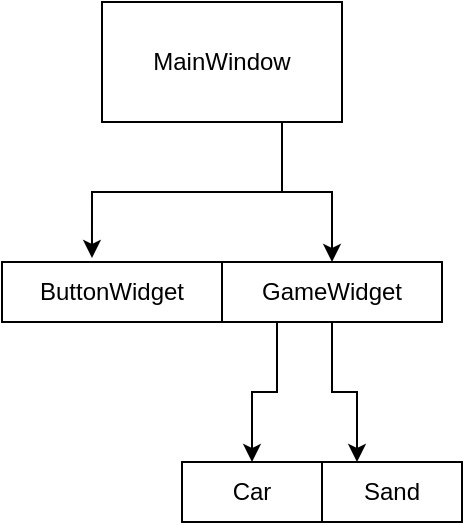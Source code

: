 <mxfile version="16.5.6" type="device"><diagram id="bE9uj-B_Ps83NKZLbxeA" name="Page-1"><mxGraphModel dx="730" dy="1144" grid="1" gridSize="10" guides="1" tooltips="1" connect="1" arrows="1" fold="1" page="0" pageScale="1" pageWidth="850" pageHeight="1100" math="0" shadow="0"><root><mxCell id="0"/><mxCell id="1" parent="0"/><mxCell id="tYqLbTy8Bd4rN98ayMTu-8" style="edgeStyle=orthogonalEdgeStyle;rounded=0;orthogonalLoop=1;jettySize=auto;html=1;exitX=0.75;exitY=1;exitDx=0;exitDy=0;entryX=0.409;entryY=-0.067;entryDx=0;entryDy=0;entryPerimeter=0;" edge="1" parent="1" source="tYqLbTy8Bd4rN98ayMTu-1" target="tYqLbTy8Bd4rN98ayMTu-4"><mxGeometry relative="1" as="geometry"/></mxCell><mxCell id="tYqLbTy8Bd4rN98ayMTu-9" style="edgeStyle=orthogonalEdgeStyle;rounded=0;orthogonalLoop=1;jettySize=auto;html=1;exitX=0.75;exitY=1;exitDx=0;exitDy=0;" edge="1" parent="1" source="tYqLbTy8Bd4rN98ayMTu-1" target="tYqLbTy8Bd4rN98ayMTu-5"><mxGeometry relative="1" as="geometry"/></mxCell><mxCell id="tYqLbTy8Bd4rN98ayMTu-1" value="MainWindow" style="rounded=0;whiteSpace=wrap;html=1;" vertex="1" parent="1"><mxGeometry x="90" y="150" width="120" height="60" as="geometry"/></mxCell><mxCell id="tYqLbTy8Bd4rN98ayMTu-2" value="Car" style="rounded=0;whiteSpace=wrap;html=1;" vertex="1" parent="1"><mxGeometry x="130" y="380" width="70" height="30" as="geometry"/></mxCell><mxCell id="tYqLbTy8Bd4rN98ayMTu-3" value="Sand" style="rounded=0;whiteSpace=wrap;html=1;" vertex="1" parent="1"><mxGeometry x="200" y="380" width="70" height="30" as="geometry"/></mxCell><mxCell id="tYqLbTy8Bd4rN98ayMTu-4" value="ButtonWidget" style="rounded=0;whiteSpace=wrap;html=1;" vertex="1" parent="1"><mxGeometry x="40" y="280" width="110" height="30" as="geometry"/></mxCell><mxCell id="tYqLbTy8Bd4rN98ayMTu-10" style="edgeStyle=orthogonalEdgeStyle;rounded=0;orthogonalLoop=1;jettySize=auto;html=1;exitX=0.25;exitY=1;exitDx=0;exitDy=0;" edge="1" parent="1" source="tYqLbTy8Bd4rN98ayMTu-5" target="tYqLbTy8Bd4rN98ayMTu-2"><mxGeometry relative="1" as="geometry"/></mxCell><mxCell id="tYqLbTy8Bd4rN98ayMTu-11" style="edgeStyle=orthogonalEdgeStyle;rounded=0;orthogonalLoop=1;jettySize=auto;html=1;entryX=0.25;entryY=0;entryDx=0;entryDy=0;" edge="1" parent="1" source="tYqLbTy8Bd4rN98ayMTu-5" target="tYqLbTy8Bd4rN98ayMTu-3"><mxGeometry relative="1" as="geometry"/></mxCell><mxCell id="tYqLbTy8Bd4rN98ayMTu-5" value="GameWidget" style="rounded=0;whiteSpace=wrap;html=1;" vertex="1" parent="1"><mxGeometry x="150" y="280" width="110" height="30" as="geometry"/></mxCell></root></mxGraphModel></diagram></mxfile>